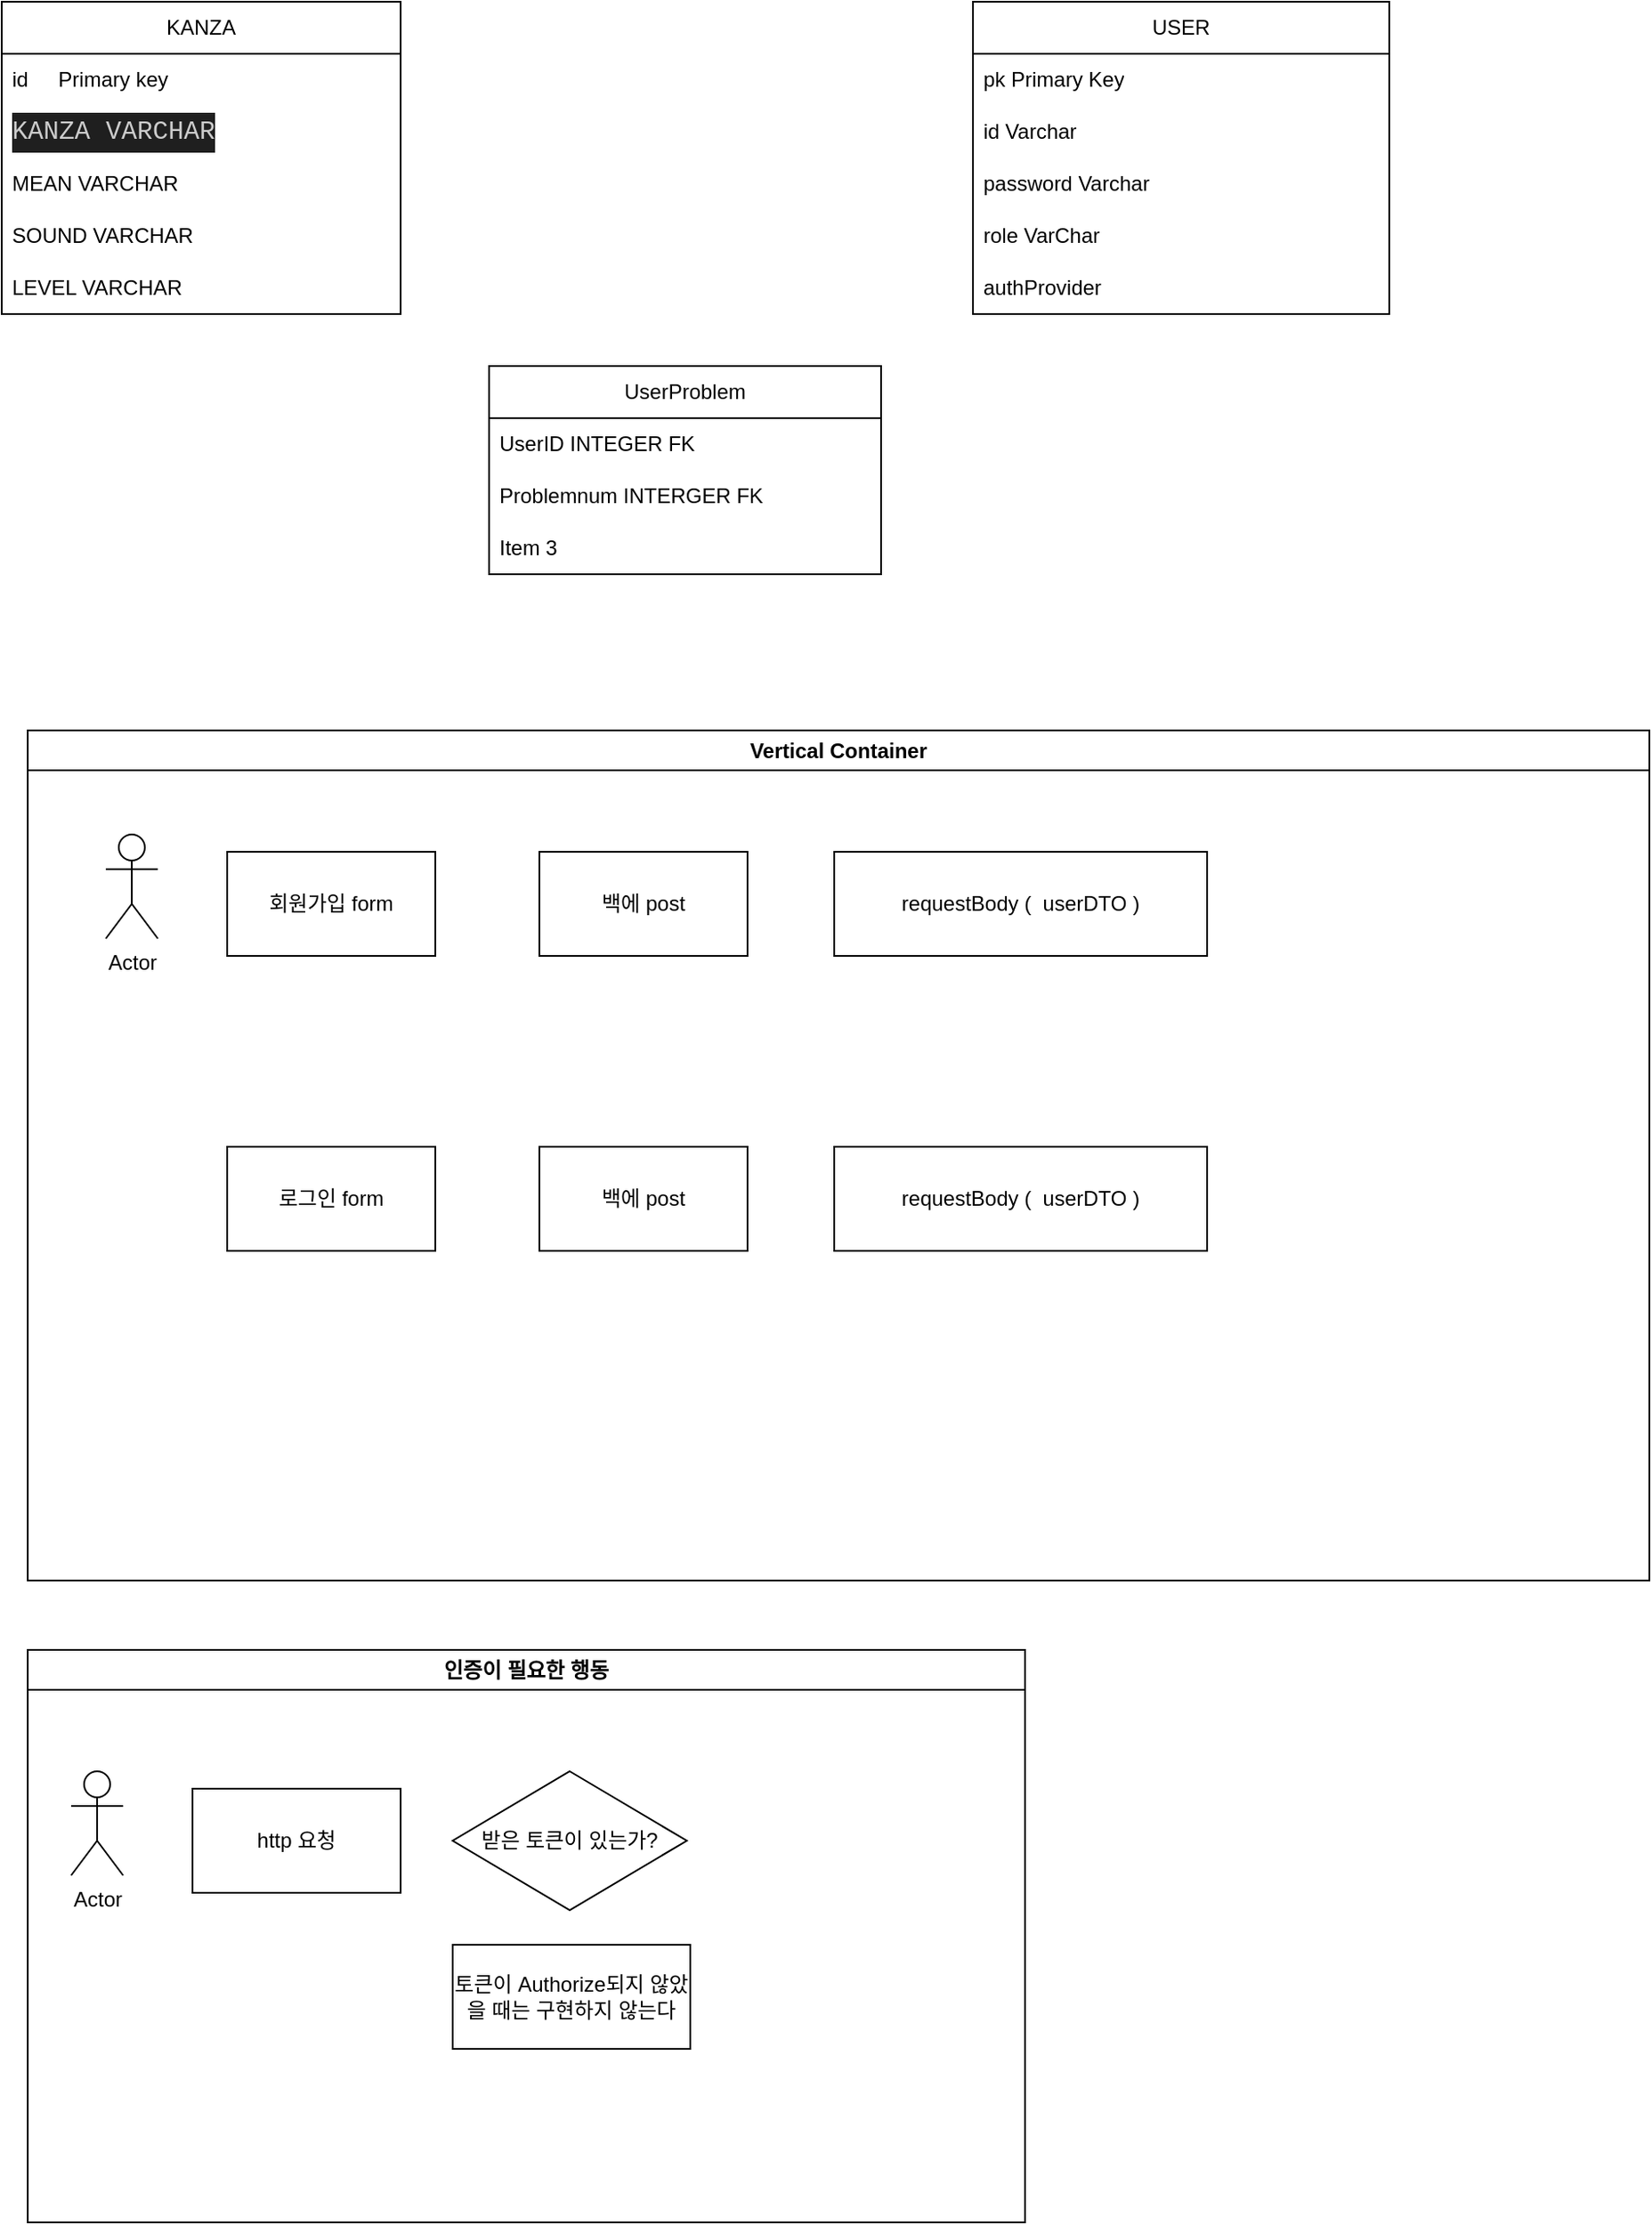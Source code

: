 <mxfile version="22.1.16" type="device">
  <diagram name="페이지-1" id="dsBmAc1IAS4qPp1o8czQ">
    <mxGraphModel dx="1388" dy="806" grid="1" gridSize="10" guides="1" tooltips="1" connect="1" arrows="1" fold="1" page="1" pageScale="1" pageWidth="827" pageHeight="1169" math="0" shadow="0">
      <root>
        <mxCell id="0" />
        <mxCell id="1" parent="0" />
        <mxCell id="QU8-TpmOGQc3C0CQbXTJ-1" value="KANZA" style="swimlane;fontStyle=0;childLayout=stackLayout;horizontal=1;startSize=30;horizontalStack=0;resizeParent=1;resizeParentMax=0;resizeLast=0;collapsible=1;marginBottom=0;whiteSpace=wrap;html=1;" vertex="1" parent="1">
          <mxGeometry x="20" y="270" width="230" height="180" as="geometry" />
        </mxCell>
        <mxCell id="QU8-TpmOGQc3C0CQbXTJ-2" value="id&amp;nbsp;&lt;span style=&quot;white-space: pre;&quot;&gt;&#x9;&lt;/span&gt;Primary key" style="text;strokeColor=none;fillColor=none;align=left;verticalAlign=middle;spacingLeft=4;spacingRight=4;overflow=hidden;points=[[0,0.5],[1,0.5]];portConstraint=eastwest;rotatable=0;whiteSpace=wrap;html=1;" vertex="1" parent="QU8-TpmOGQc3C0CQbXTJ-1">
          <mxGeometry y="30" width="230" height="30" as="geometry" />
        </mxCell>
        <mxCell id="QU8-TpmOGQc3C0CQbXTJ-3" value="&lt;div style=&quot;color: rgb(204, 204, 204); background-color: rgb(31, 31, 31); font-family: Menlo, Monaco, &amp;quot;Courier New&amp;quot;, monospace; font-size: 15px; line-height: 23px;&quot;&gt;KANZA VARCHAR&lt;/div&gt;" style="text;strokeColor=none;fillColor=none;align=left;verticalAlign=middle;spacingLeft=4;spacingRight=4;overflow=hidden;points=[[0,0.5],[1,0.5]];portConstraint=eastwest;rotatable=0;whiteSpace=wrap;html=1;" vertex="1" parent="QU8-TpmOGQc3C0CQbXTJ-1">
          <mxGeometry y="60" width="230" height="30" as="geometry" />
        </mxCell>
        <mxCell id="QU8-TpmOGQc3C0CQbXTJ-4" value="MEAN VARCHAR" style="text;strokeColor=none;fillColor=none;align=left;verticalAlign=middle;spacingLeft=4;spacingRight=4;overflow=hidden;points=[[0,0.5],[1,0.5]];portConstraint=eastwest;rotatable=0;whiteSpace=wrap;html=1;" vertex="1" parent="QU8-TpmOGQc3C0CQbXTJ-1">
          <mxGeometry y="90" width="230" height="30" as="geometry" />
        </mxCell>
        <mxCell id="QU8-TpmOGQc3C0CQbXTJ-6" value="SOUND VARCHAR" style="text;strokeColor=none;fillColor=none;align=left;verticalAlign=middle;spacingLeft=4;spacingRight=4;overflow=hidden;points=[[0,0.5],[1,0.5]];portConstraint=eastwest;rotatable=0;whiteSpace=wrap;html=1;" vertex="1" parent="QU8-TpmOGQc3C0CQbXTJ-1">
          <mxGeometry y="120" width="230" height="30" as="geometry" />
        </mxCell>
        <mxCell id="QU8-TpmOGQc3C0CQbXTJ-5" value="LEVEL VARCHAR" style="text;strokeColor=none;fillColor=none;align=left;verticalAlign=middle;spacingLeft=4;spacingRight=4;overflow=hidden;points=[[0,0.5],[1,0.5]];portConstraint=eastwest;rotatable=0;whiteSpace=wrap;html=1;" vertex="1" parent="QU8-TpmOGQc3C0CQbXTJ-1">
          <mxGeometry y="150" width="230" height="30" as="geometry" />
        </mxCell>
        <mxCell id="QU8-TpmOGQc3C0CQbXTJ-7" value="USER" style="swimlane;fontStyle=0;childLayout=stackLayout;horizontal=1;startSize=30;horizontalStack=0;resizeParent=1;resizeParentMax=0;resizeLast=0;collapsible=1;marginBottom=0;whiteSpace=wrap;html=1;" vertex="1" parent="1">
          <mxGeometry x="580" y="270" width="240" height="180" as="geometry" />
        </mxCell>
        <mxCell id="QU8-TpmOGQc3C0CQbXTJ-11" value="pk Primary Key" style="text;strokeColor=none;fillColor=none;align=left;verticalAlign=middle;spacingLeft=4;spacingRight=4;overflow=hidden;points=[[0,0.5],[1,0.5]];portConstraint=eastwest;rotatable=0;whiteSpace=wrap;html=1;" vertex="1" parent="QU8-TpmOGQc3C0CQbXTJ-7">
          <mxGeometry y="30" width="240" height="30" as="geometry" />
        </mxCell>
        <mxCell id="QU8-TpmOGQc3C0CQbXTJ-8" value="id Varchar" style="text;strokeColor=none;fillColor=none;align=left;verticalAlign=middle;spacingLeft=4;spacingRight=4;overflow=hidden;points=[[0,0.5],[1,0.5]];portConstraint=eastwest;rotatable=0;whiteSpace=wrap;html=1;" vertex="1" parent="QU8-TpmOGQc3C0CQbXTJ-7">
          <mxGeometry y="60" width="240" height="30" as="geometry" />
        </mxCell>
        <mxCell id="QU8-TpmOGQc3C0CQbXTJ-12" value="password Varchar" style="text;strokeColor=none;fillColor=none;align=left;verticalAlign=middle;spacingLeft=4;spacingRight=4;overflow=hidden;points=[[0,0.5],[1,0.5]];portConstraint=eastwest;rotatable=0;whiteSpace=wrap;html=1;" vertex="1" parent="QU8-TpmOGQc3C0CQbXTJ-7">
          <mxGeometry y="90" width="240" height="30" as="geometry" />
        </mxCell>
        <mxCell id="QU8-TpmOGQc3C0CQbXTJ-9" value="role VarChar" style="text;strokeColor=none;fillColor=none;align=left;verticalAlign=middle;spacingLeft=4;spacingRight=4;overflow=hidden;points=[[0,0.5],[1,0.5]];portConstraint=eastwest;rotatable=0;whiteSpace=wrap;html=1;" vertex="1" parent="QU8-TpmOGQc3C0CQbXTJ-7">
          <mxGeometry y="120" width="240" height="30" as="geometry" />
        </mxCell>
        <mxCell id="QU8-TpmOGQc3C0CQbXTJ-13" value="authProvider&amp;nbsp;" style="text;strokeColor=none;fillColor=none;align=left;verticalAlign=middle;spacingLeft=4;spacingRight=4;overflow=hidden;points=[[0,0.5],[1,0.5]];portConstraint=eastwest;rotatable=0;whiteSpace=wrap;html=1;" vertex="1" parent="QU8-TpmOGQc3C0CQbXTJ-7">
          <mxGeometry y="150" width="240" height="30" as="geometry" />
        </mxCell>
        <mxCell id="QU8-TpmOGQc3C0CQbXTJ-14" value="UserProblem" style="swimlane;fontStyle=0;childLayout=stackLayout;horizontal=1;startSize=30;horizontalStack=0;resizeParent=1;resizeParentMax=0;resizeLast=0;collapsible=1;marginBottom=0;whiteSpace=wrap;html=1;" vertex="1" parent="1">
          <mxGeometry x="301" y="480" width="226" height="120" as="geometry" />
        </mxCell>
        <mxCell id="QU8-TpmOGQc3C0CQbXTJ-15" value="UserID INTEGER FK" style="text;strokeColor=none;fillColor=none;align=left;verticalAlign=middle;spacingLeft=4;spacingRight=4;overflow=hidden;points=[[0,0.5],[1,0.5]];portConstraint=eastwest;rotatable=0;whiteSpace=wrap;html=1;" vertex="1" parent="QU8-TpmOGQc3C0CQbXTJ-14">
          <mxGeometry y="30" width="226" height="30" as="geometry" />
        </mxCell>
        <mxCell id="QU8-TpmOGQc3C0CQbXTJ-16" value="Problemnum INTERGER FK" style="text;strokeColor=none;fillColor=none;align=left;verticalAlign=middle;spacingLeft=4;spacingRight=4;overflow=hidden;points=[[0,0.5],[1,0.5]];portConstraint=eastwest;rotatable=0;whiteSpace=wrap;html=1;" vertex="1" parent="QU8-TpmOGQc3C0CQbXTJ-14">
          <mxGeometry y="60" width="226" height="30" as="geometry" />
        </mxCell>
        <mxCell id="QU8-TpmOGQc3C0CQbXTJ-17" value="Item 3" style="text;strokeColor=none;fillColor=none;align=left;verticalAlign=middle;spacingLeft=4;spacingRight=4;overflow=hidden;points=[[0,0.5],[1,0.5]];portConstraint=eastwest;rotatable=0;whiteSpace=wrap;html=1;" vertex="1" parent="QU8-TpmOGQc3C0CQbXTJ-14">
          <mxGeometry y="90" width="226" height="30" as="geometry" />
        </mxCell>
        <mxCell id="QU8-TpmOGQc3C0CQbXTJ-18" value="Vertical Container" style="swimlane;whiteSpace=wrap;html=1;" vertex="1" parent="1">
          <mxGeometry x="35" y="690" width="935" height="490" as="geometry" />
        </mxCell>
        <mxCell id="QU8-TpmOGQc3C0CQbXTJ-19" value="Actor" style="shape=umlActor;verticalLabelPosition=bottom;verticalAlign=top;html=1;outlineConnect=0;" vertex="1" parent="QU8-TpmOGQc3C0CQbXTJ-18">
          <mxGeometry x="45" y="60" width="30" height="60" as="geometry" />
        </mxCell>
        <mxCell id="QU8-TpmOGQc3C0CQbXTJ-20" value="회원가입 form" style="rounded=0;whiteSpace=wrap;html=1;" vertex="1" parent="QU8-TpmOGQc3C0CQbXTJ-18">
          <mxGeometry x="115" y="70" width="120" height="60" as="geometry" />
        </mxCell>
        <mxCell id="QU8-TpmOGQc3C0CQbXTJ-21" value="백에 post" style="rounded=0;whiteSpace=wrap;html=1;" vertex="1" parent="QU8-TpmOGQc3C0CQbXTJ-18">
          <mxGeometry x="295" y="70" width="120" height="60" as="geometry" />
        </mxCell>
        <mxCell id="QU8-TpmOGQc3C0CQbXTJ-22" value="requestBody (&amp;nbsp; userDTO )" style="rounded=0;whiteSpace=wrap;html=1;" vertex="1" parent="QU8-TpmOGQc3C0CQbXTJ-18">
          <mxGeometry x="465" y="70" width="215" height="60" as="geometry" />
        </mxCell>
        <mxCell id="QU8-TpmOGQc3C0CQbXTJ-24" value="로그인 form" style="rounded=0;whiteSpace=wrap;html=1;" vertex="1" parent="QU8-TpmOGQc3C0CQbXTJ-18">
          <mxGeometry x="115" y="240" width="120" height="60" as="geometry" />
        </mxCell>
        <mxCell id="QU8-TpmOGQc3C0CQbXTJ-25" value="백에 post" style="rounded=0;whiteSpace=wrap;html=1;" vertex="1" parent="QU8-TpmOGQc3C0CQbXTJ-18">
          <mxGeometry x="295" y="240" width="120" height="60" as="geometry" />
        </mxCell>
        <mxCell id="QU8-TpmOGQc3C0CQbXTJ-26" value="requestBody (&amp;nbsp; userDTO )" style="rounded=0;whiteSpace=wrap;html=1;" vertex="1" parent="QU8-TpmOGQc3C0CQbXTJ-18">
          <mxGeometry x="465" y="240" width="215" height="60" as="geometry" />
        </mxCell>
        <mxCell id="QU8-TpmOGQc3C0CQbXTJ-27" value="인증이 필요한 행동" style="swimlane;whiteSpace=wrap;html=1;" vertex="1" parent="1">
          <mxGeometry x="35" y="1220" width="575" height="330" as="geometry" />
        </mxCell>
        <mxCell id="QU8-TpmOGQc3C0CQbXTJ-30" value="Actor" style="shape=umlActor;verticalLabelPosition=bottom;verticalAlign=top;html=1;outlineConnect=0;" vertex="1" parent="QU8-TpmOGQc3C0CQbXTJ-27">
          <mxGeometry x="25" y="70" width="30" height="60" as="geometry" />
        </mxCell>
        <mxCell id="QU8-TpmOGQc3C0CQbXTJ-31" value="http 요청" style="rounded=0;whiteSpace=wrap;html=1;" vertex="1" parent="QU8-TpmOGQc3C0CQbXTJ-27">
          <mxGeometry x="95" y="80" width="120" height="60" as="geometry" />
        </mxCell>
        <mxCell id="QU8-TpmOGQc3C0CQbXTJ-33" value="받은 토큰이 있는가?" style="rhombus;whiteSpace=wrap;html=1;" vertex="1" parent="QU8-TpmOGQc3C0CQbXTJ-27">
          <mxGeometry x="245" y="70" width="135" height="80" as="geometry" />
        </mxCell>
        <mxCell id="QU8-TpmOGQc3C0CQbXTJ-34" value="토큰이 Authorize되지 않았을 때는 구현하지 않는다" style="rounded=0;whiteSpace=wrap;html=1;" vertex="1" parent="QU8-TpmOGQc3C0CQbXTJ-27">
          <mxGeometry x="245" y="170" width="137" height="60" as="geometry" />
        </mxCell>
      </root>
    </mxGraphModel>
  </diagram>
</mxfile>

